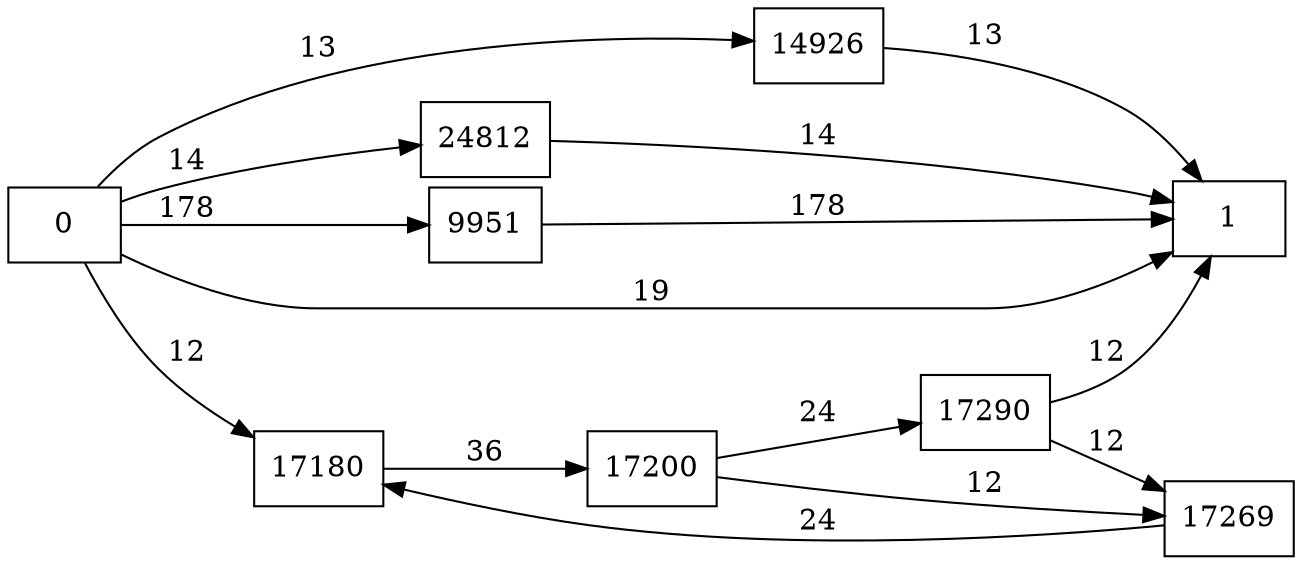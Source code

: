 digraph {
	graph [rankdir=LR]
	node [shape=rectangle]
	9951 -> 1 [label=178]
	14926 -> 1 [label=13]
	17180 -> 17200 [label=36]
	17200 -> 17269 [label=12]
	17200 -> 17290 [label=24]
	17269 -> 17180 [label=24]
	17290 -> 17269 [label=12]
	17290 -> 1 [label=12]
	24812 -> 1 [label=14]
	0 -> 1 [label=19]
	0 -> 9951 [label=178]
	0 -> 14926 [label=13]
	0 -> 17180 [label=12]
	0 -> 24812 [label=14]
}
